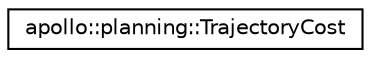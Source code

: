 digraph "Graphical Class Hierarchy"
{
  edge [fontname="Helvetica",fontsize="10",labelfontname="Helvetica",labelfontsize="10"];
  node [fontname="Helvetica",fontsize="10",shape=record];
  rankdir="LR";
  Node1 [label="apollo::planning::TrajectoryCost",height=0.2,width=0.4,color="black", fillcolor="white", style="filled",URL="$classapollo_1_1planning_1_1TrajectoryCost.html"];
}
